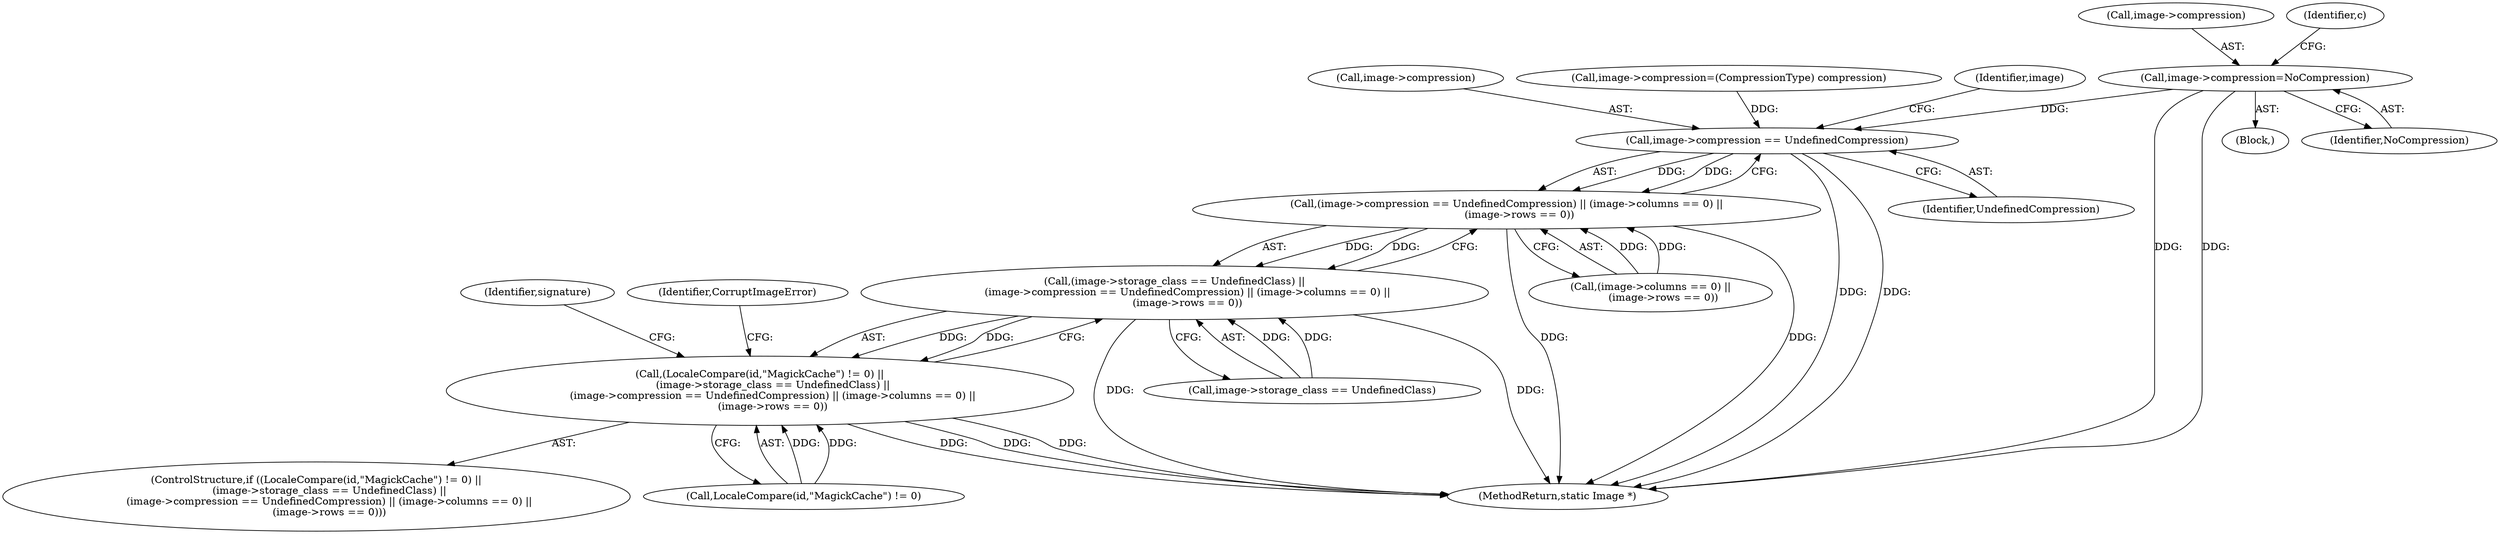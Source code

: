 digraph "0_ImageMagick_4493d9ca1124564da17f9b628ef9d0f1a6be9738@pointer" {
"1000269" [label="(Call,image->compression=NoCompression)"];
"1001821" [label="(Call,image->compression == UndefinedCompression)"];
"1001820" [label="(Call,(image->compression == UndefinedCompression) || (image->columns == 0) ||\n        (image->rows == 0))"];
"1001814" [label="(Call,(image->storage_class == UndefinedClass) ||\n        (image->compression == UndefinedCompression) || (image->columns == 0) ||\n        (image->rows == 0))"];
"1001808" [label="(Call,(LocaleCompare(id,\"MagickCache\") != 0) ||\n        (image->storage_class == UndefinedClass) ||\n        (image->compression == UndefinedCompression) || (image->columns == 0) ||\n        (image->rows == 0))"];
"1001822" [label="(Call,image->compression)"];
"1001815" [label="(Call,image->storage_class == UndefinedClass)"];
"1001842" [label="(Identifier,signature)"];
"1001814" [label="(Call,(image->storage_class == UndefinedClass) ||\n        (image->compression == UndefinedCompression) || (image->columns == 0) ||\n        (image->rows == 0))"];
"1001826" [label="(Call,(image->columns == 0) ||\n        (image->rows == 0))"];
"1000269" [label="(Call,image->compression=NoCompression)"];
"1000270" [label="(Call,image->compression)"];
"1001821" [label="(Call,image->compression == UndefinedCompression)"];
"1000824" [label="(Call,image->compression=(CompressionType) compression)"];
"1001807" [label="(ControlStructure,if ((LocaleCompare(id,\"MagickCache\") != 0) ||\n        (image->storage_class == UndefinedClass) ||\n        (image->compression == UndefinedCompression) || (image->columns == 0) ||\n        (image->rows == 0)))"];
"1001820" [label="(Call,(image->compression == UndefinedCompression) || (image->columns == 0) ||\n        (image->rows == 0))"];
"1001809" [label="(Call,LocaleCompare(id,\"MagickCache\") != 0)"];
"1002474" [label="(MethodReturn,static Image *)"];
"1001829" [label="(Identifier,image)"];
"1001838" [label="(Identifier,CorruptImageError)"];
"1001825" [label="(Identifier,UndefinedCompression)"];
"1001808" [label="(Call,(LocaleCompare(id,\"MagickCache\") != 0) ||\n        (image->storage_class == UndefinedClass) ||\n        (image->compression == UndefinedCompression) || (image->columns == 0) ||\n        (image->rows == 0))"];
"1000243" [label="(Block,)"];
"1000273" [label="(Identifier,NoCompression)"];
"1000278" [label="(Identifier,c)"];
"1000269" -> "1000243"  [label="AST: "];
"1000269" -> "1000273"  [label="CFG: "];
"1000270" -> "1000269"  [label="AST: "];
"1000273" -> "1000269"  [label="AST: "];
"1000278" -> "1000269"  [label="CFG: "];
"1000269" -> "1002474"  [label="DDG: "];
"1000269" -> "1002474"  [label="DDG: "];
"1000269" -> "1001821"  [label="DDG: "];
"1001821" -> "1001820"  [label="AST: "];
"1001821" -> "1001825"  [label="CFG: "];
"1001822" -> "1001821"  [label="AST: "];
"1001825" -> "1001821"  [label="AST: "];
"1001829" -> "1001821"  [label="CFG: "];
"1001820" -> "1001821"  [label="CFG: "];
"1001821" -> "1002474"  [label="DDG: "];
"1001821" -> "1002474"  [label="DDG: "];
"1001821" -> "1001820"  [label="DDG: "];
"1001821" -> "1001820"  [label="DDG: "];
"1000824" -> "1001821"  [label="DDG: "];
"1001820" -> "1001814"  [label="AST: "];
"1001820" -> "1001826"  [label="CFG: "];
"1001826" -> "1001820"  [label="AST: "];
"1001814" -> "1001820"  [label="CFG: "];
"1001820" -> "1002474"  [label="DDG: "];
"1001820" -> "1002474"  [label="DDG: "];
"1001820" -> "1001814"  [label="DDG: "];
"1001820" -> "1001814"  [label="DDG: "];
"1001826" -> "1001820"  [label="DDG: "];
"1001826" -> "1001820"  [label="DDG: "];
"1001814" -> "1001808"  [label="AST: "];
"1001814" -> "1001815"  [label="CFG: "];
"1001815" -> "1001814"  [label="AST: "];
"1001808" -> "1001814"  [label="CFG: "];
"1001814" -> "1002474"  [label="DDG: "];
"1001814" -> "1002474"  [label="DDG: "];
"1001814" -> "1001808"  [label="DDG: "];
"1001814" -> "1001808"  [label="DDG: "];
"1001815" -> "1001814"  [label="DDG: "];
"1001815" -> "1001814"  [label="DDG: "];
"1001808" -> "1001807"  [label="AST: "];
"1001808" -> "1001809"  [label="CFG: "];
"1001809" -> "1001808"  [label="AST: "];
"1001838" -> "1001808"  [label="CFG: "];
"1001842" -> "1001808"  [label="CFG: "];
"1001808" -> "1002474"  [label="DDG: "];
"1001808" -> "1002474"  [label="DDG: "];
"1001808" -> "1002474"  [label="DDG: "];
"1001809" -> "1001808"  [label="DDG: "];
"1001809" -> "1001808"  [label="DDG: "];
}
